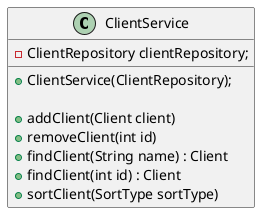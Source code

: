 @startuml

class ClientService {
-ClientRepository clientRepository;
+ClientService(ClientRepository);

+addClient(Client client)
+removeClient(int id)
+findClient(String name) : Client
+findClient(int id) : Client
+sortClient(SortType sortType)

}

@enduml